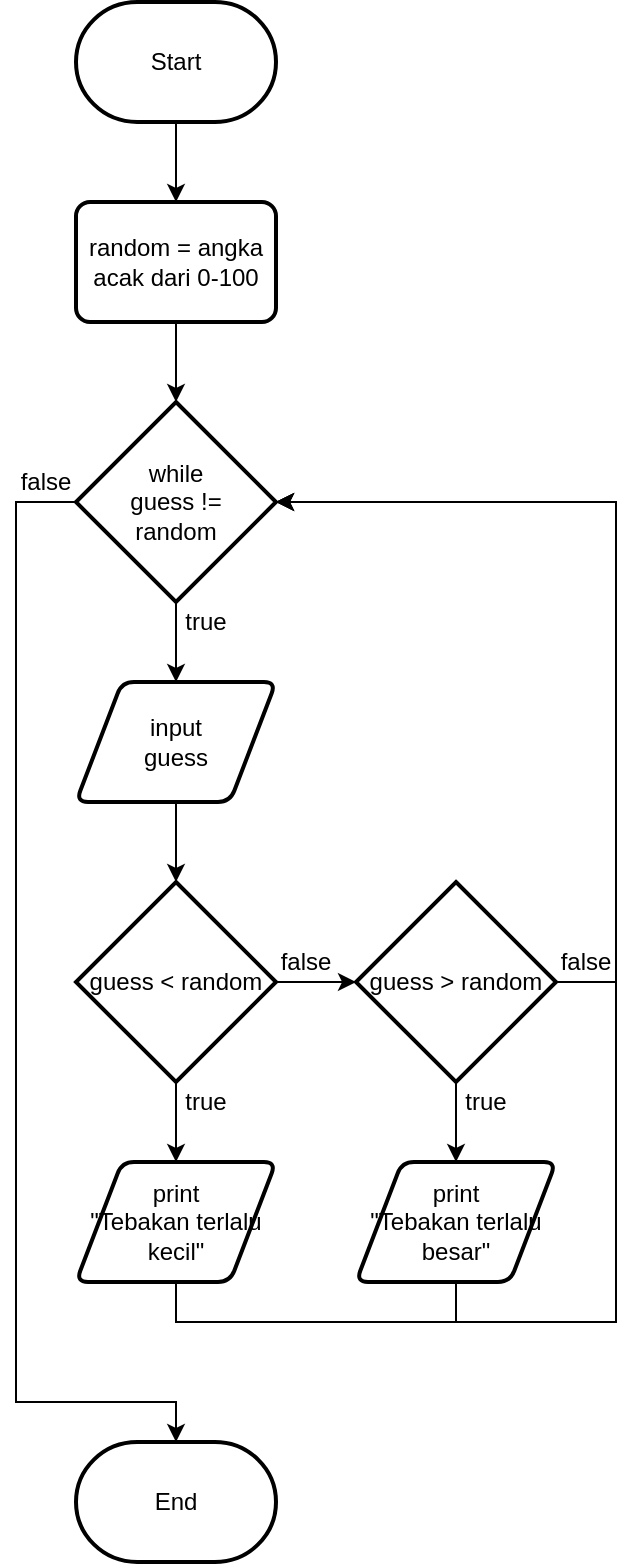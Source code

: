 <mxfile version="21.2.1" type="device">
  <diagram name="Page-1" id="PchW1Y0QIS6G1lz6r0_7">
    <mxGraphModel dx="683" dy="363" grid="1" gridSize="10" guides="1" tooltips="1" connect="1" arrows="1" fold="1" page="1" pageScale="1" pageWidth="850" pageHeight="1100" math="0" shadow="0">
      <root>
        <mxCell id="0" />
        <mxCell id="1" parent="0" />
        <mxCell id="hhqkoH7DIy3Lh6CEVrbi-45" value="" style="edgeStyle=orthogonalEdgeStyle;rounded=0;orthogonalLoop=1;jettySize=auto;html=1;" parent="1" source="hhqkoH7DIy3Lh6CEVrbi-1" edge="1">
          <mxGeometry relative="1" as="geometry">
            <mxPoint x="200" y="140" as="targetPoint" />
          </mxGeometry>
        </mxCell>
        <mxCell id="hhqkoH7DIy3Lh6CEVrbi-1" value="&lt;div&gt;Start&lt;/div&gt;" style="strokeWidth=2;html=1;shape=mxgraph.flowchart.terminator;whiteSpace=wrap;" parent="1" vertex="1">
          <mxGeometry x="150" y="40" width="100" height="60" as="geometry" />
        </mxCell>
        <mxCell id="hhqkoH7DIy3Lh6CEVrbi-26" value="End" style="strokeWidth=2;html=1;shape=mxgraph.flowchart.terminator;whiteSpace=wrap;" parent="1" vertex="1">
          <mxGeometry x="150" y="760" width="100" height="60" as="geometry" />
        </mxCell>
        <mxCell id="hhqkoH7DIy3Lh6CEVrbi-59" value="" style="edgeStyle=orthogonalEdgeStyle;rounded=0;orthogonalLoop=1;jettySize=auto;html=1;" parent="1" source="hhqkoH7DIy3Lh6CEVrbi-56" target="hhqkoH7DIy3Lh6CEVrbi-57" edge="1">
          <mxGeometry relative="1" as="geometry" />
        </mxCell>
        <mxCell id="hhqkoH7DIy3Lh6CEVrbi-56" value="random = angka acak dari 0-100" style="rounded=1;whiteSpace=wrap;html=1;absoluteArcSize=1;arcSize=14;strokeWidth=2;" parent="1" vertex="1">
          <mxGeometry x="150" y="140" width="100" height="60" as="geometry" />
        </mxCell>
        <mxCell id="hhqkoH7DIy3Lh6CEVrbi-66" value="" style="edgeStyle=orthogonalEdgeStyle;rounded=0;orthogonalLoop=1;jettySize=auto;html=1;" parent="1" source="hhqkoH7DIy3Lh6CEVrbi-57" target="hhqkoH7DIy3Lh6CEVrbi-58" edge="1">
          <mxGeometry relative="1" as="geometry" />
        </mxCell>
        <mxCell id="hhqkoH7DIy3Lh6CEVrbi-75" style="edgeStyle=orthogonalEdgeStyle;rounded=0;orthogonalLoop=1;jettySize=auto;html=1;exitX=0;exitY=0.5;exitDx=0;exitDy=0;exitPerimeter=0;entryX=0.5;entryY=0;entryDx=0;entryDy=0;entryPerimeter=0;" parent="1" source="hhqkoH7DIy3Lh6CEVrbi-57" target="hhqkoH7DIy3Lh6CEVrbi-26" edge="1">
          <mxGeometry relative="1" as="geometry">
            <Array as="points">
              <mxPoint x="120" y="290" />
              <mxPoint x="120" y="740" />
              <mxPoint x="200" y="740" />
            </Array>
          </mxGeometry>
        </mxCell>
        <mxCell id="hhqkoH7DIy3Lh6CEVrbi-57" value="&lt;div&gt;while&lt;/div&gt;&lt;div&gt;guess !=&lt;/div&gt;&lt;div&gt;random&lt;br&gt;&lt;/div&gt;" style="strokeWidth=2;html=1;shape=mxgraph.flowchart.decision;whiteSpace=wrap;" parent="1" vertex="1">
          <mxGeometry x="150" y="240" width="100" height="100" as="geometry" />
        </mxCell>
        <mxCell id="hhqkoH7DIy3Lh6CEVrbi-67" value="" style="edgeStyle=orthogonalEdgeStyle;rounded=0;orthogonalLoop=1;jettySize=auto;html=1;" parent="1" source="hhqkoH7DIy3Lh6CEVrbi-58" target="hhqkoH7DIy3Lh6CEVrbi-60" edge="1">
          <mxGeometry relative="1" as="geometry" />
        </mxCell>
        <mxCell id="hhqkoH7DIy3Lh6CEVrbi-58" value="&lt;div&gt;input&lt;/div&gt;&lt;div&gt;guess&lt;br&gt;&lt;/div&gt;" style="shape=parallelogram;html=1;strokeWidth=2;perimeter=parallelogramPerimeter;whiteSpace=wrap;rounded=1;arcSize=12;size=0.23;" parent="1" vertex="1">
          <mxGeometry x="150" y="380" width="100" height="60" as="geometry" />
        </mxCell>
        <mxCell id="hhqkoH7DIy3Lh6CEVrbi-68" value="" style="edgeStyle=orthogonalEdgeStyle;rounded=0;orthogonalLoop=1;jettySize=auto;html=1;" parent="1" source="hhqkoH7DIy3Lh6CEVrbi-60" target="hhqkoH7DIy3Lh6CEVrbi-61" edge="1">
          <mxGeometry relative="1" as="geometry" />
        </mxCell>
        <mxCell id="hhqkoH7DIy3Lh6CEVrbi-69" value="" style="edgeStyle=orthogonalEdgeStyle;rounded=0;orthogonalLoop=1;jettySize=auto;html=1;" parent="1" source="hhqkoH7DIy3Lh6CEVrbi-60" target="hhqkoH7DIy3Lh6CEVrbi-63" edge="1">
          <mxGeometry relative="1" as="geometry" />
        </mxCell>
        <mxCell id="hhqkoH7DIy3Lh6CEVrbi-60" value="guess &amp;lt; random" style="strokeWidth=2;html=1;shape=mxgraph.flowchart.decision;whiteSpace=wrap;" parent="1" vertex="1">
          <mxGeometry x="150" y="480" width="100" height="100" as="geometry" />
        </mxCell>
        <mxCell id="hhqkoH7DIy3Lh6CEVrbi-70" value="" style="edgeStyle=orthogonalEdgeStyle;rounded=0;orthogonalLoop=1;jettySize=auto;html=1;" parent="1" source="hhqkoH7DIy3Lh6CEVrbi-61" target="hhqkoH7DIy3Lh6CEVrbi-64" edge="1">
          <mxGeometry relative="1" as="geometry" />
        </mxCell>
        <mxCell id="hhqkoH7DIy3Lh6CEVrbi-71" style="edgeStyle=orthogonalEdgeStyle;rounded=0;orthogonalLoop=1;jettySize=auto;html=1;exitX=1;exitY=0.5;exitDx=0;exitDy=0;exitPerimeter=0;entryX=1;entryY=0.5;entryDx=0;entryDy=0;entryPerimeter=0;" parent="1" source="hhqkoH7DIy3Lh6CEVrbi-61" target="hhqkoH7DIy3Lh6CEVrbi-57" edge="1">
          <mxGeometry relative="1" as="geometry">
            <Array as="points">
              <mxPoint x="420" y="530" />
              <mxPoint x="420" y="290" />
            </Array>
          </mxGeometry>
        </mxCell>
        <mxCell id="hhqkoH7DIy3Lh6CEVrbi-61" value="guess &amp;gt; random" style="strokeWidth=2;html=1;shape=mxgraph.flowchart.decision;whiteSpace=wrap;" parent="1" vertex="1">
          <mxGeometry x="290" y="480" width="100" height="100" as="geometry" />
        </mxCell>
        <mxCell id="hhqkoH7DIy3Lh6CEVrbi-73" style="edgeStyle=orthogonalEdgeStyle;rounded=0;orthogonalLoop=1;jettySize=auto;html=1;exitX=0.5;exitY=1;exitDx=0;exitDy=0;" parent="1" source="hhqkoH7DIy3Lh6CEVrbi-63" edge="1">
          <mxGeometry relative="1" as="geometry">
            <mxPoint x="250" y="290.0" as="targetPoint" />
            <Array as="points">
              <mxPoint x="200" y="700" />
              <mxPoint x="420" y="700" />
              <mxPoint x="420" y="290" />
            </Array>
          </mxGeometry>
        </mxCell>
        <mxCell id="hhqkoH7DIy3Lh6CEVrbi-63" value="&lt;div&gt;print&lt;/div&gt;&lt;div&gt;&quot;Tebakan terlalu kecil&quot;&lt;br&gt;&lt;/div&gt;" style="shape=parallelogram;html=1;strokeWidth=2;perimeter=parallelogramPerimeter;whiteSpace=wrap;rounded=1;arcSize=12;size=0.23;" parent="1" vertex="1">
          <mxGeometry x="150" y="620" width="100" height="60" as="geometry" />
        </mxCell>
        <mxCell id="hhqkoH7DIy3Lh6CEVrbi-72" style="edgeStyle=orthogonalEdgeStyle;rounded=0;orthogonalLoop=1;jettySize=auto;html=1;exitX=0.5;exitY=1;exitDx=0;exitDy=0;entryX=1;entryY=0.5;entryDx=0;entryDy=0;entryPerimeter=0;" parent="1" source="hhqkoH7DIy3Lh6CEVrbi-64" target="hhqkoH7DIy3Lh6CEVrbi-57" edge="1">
          <mxGeometry relative="1" as="geometry">
            <Array as="points">
              <mxPoint x="340" y="700" />
              <mxPoint x="420" y="700" />
              <mxPoint x="420" y="290" />
            </Array>
          </mxGeometry>
        </mxCell>
        <mxCell id="hhqkoH7DIy3Lh6CEVrbi-64" value="&lt;div&gt;print&lt;/div&gt;&lt;div&gt;&quot;Tebakan terlalu besar&quot;&lt;br&gt;&lt;/div&gt;" style="shape=parallelogram;html=1;strokeWidth=2;perimeter=parallelogramPerimeter;whiteSpace=wrap;rounded=1;arcSize=12;size=0.23;" parent="1" vertex="1">
          <mxGeometry x="290" y="620" width="100" height="60" as="geometry" />
        </mxCell>
        <mxCell id="mh6Z7ONScRtie4DjBTaB-1" value="true" style="text;html=1;strokeColor=none;fillColor=none;align=center;verticalAlign=middle;whiteSpace=wrap;rounded=0;" vertex="1" parent="1">
          <mxGeometry x="200" y="340" width="30" height="20" as="geometry" />
        </mxCell>
        <mxCell id="mh6Z7ONScRtie4DjBTaB-2" value="false" style="text;html=1;strokeColor=none;fillColor=none;align=center;verticalAlign=middle;whiteSpace=wrap;rounded=0;" vertex="1" parent="1">
          <mxGeometry x="120" y="270" width="30" height="20" as="geometry" />
        </mxCell>
        <mxCell id="mh6Z7ONScRtie4DjBTaB-3" value="true" style="text;html=1;strokeColor=none;fillColor=none;align=center;verticalAlign=middle;whiteSpace=wrap;rounded=0;" vertex="1" parent="1">
          <mxGeometry x="200" y="580" width="30" height="20" as="geometry" />
        </mxCell>
        <mxCell id="mh6Z7ONScRtie4DjBTaB-4" value="true" style="text;html=1;strokeColor=none;fillColor=none;align=center;verticalAlign=middle;whiteSpace=wrap;rounded=0;" vertex="1" parent="1">
          <mxGeometry x="340" y="580" width="30" height="20" as="geometry" />
        </mxCell>
        <mxCell id="mh6Z7ONScRtie4DjBTaB-5" value="false" style="text;html=1;strokeColor=none;fillColor=none;align=center;verticalAlign=middle;whiteSpace=wrap;rounded=0;" vertex="1" parent="1">
          <mxGeometry x="250" y="510" width="30" height="20" as="geometry" />
        </mxCell>
        <mxCell id="mh6Z7ONScRtie4DjBTaB-6" value="false" style="text;html=1;strokeColor=none;fillColor=none;align=center;verticalAlign=middle;whiteSpace=wrap;rounded=0;" vertex="1" parent="1">
          <mxGeometry x="390" y="510" width="30" height="20" as="geometry" />
        </mxCell>
      </root>
    </mxGraphModel>
  </diagram>
</mxfile>
